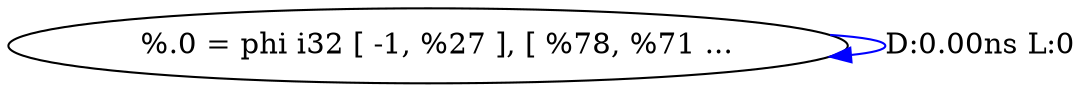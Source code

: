 digraph {
Node0x2beec50[label="  %.0 = phi i32 [ -1, %27 ], [ %78, %71 ..."];
Node0x2beec50 -> Node0x2beec50[label="D:0.00ns L:0",color=blue];
}
